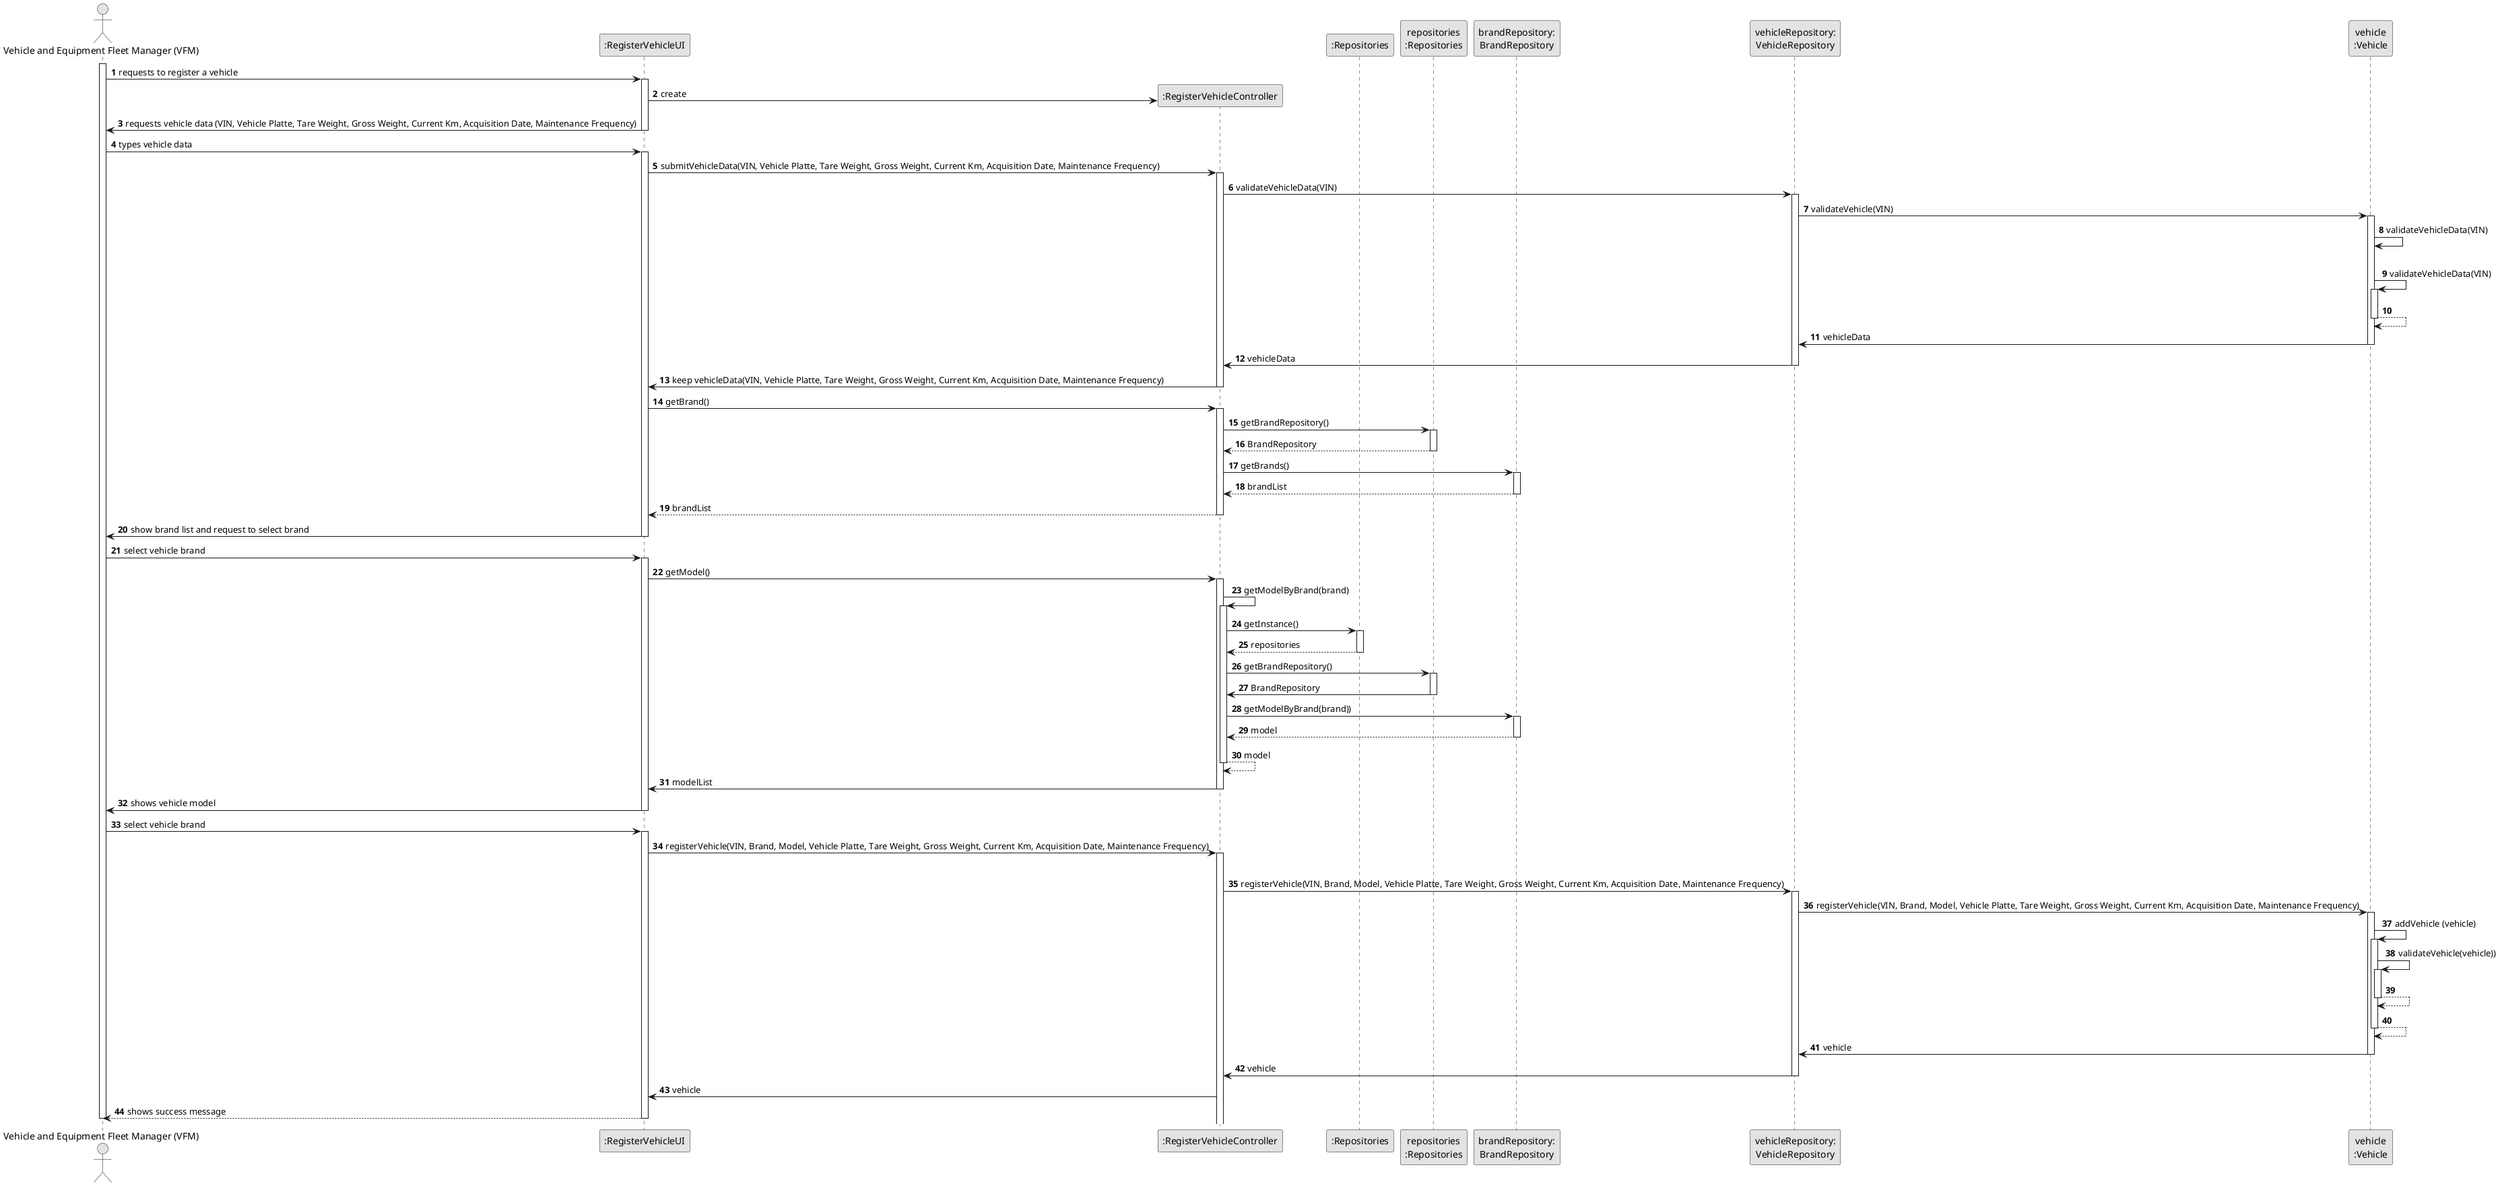 @startuml
skinparam monochrome true
skinparam packageStyle rectangle
skinparam shadowing false


autonumber

'hide footbox
actor "Vehicle and Equipment Fleet Manager (VFM)" as VFM
participant ":RegisterVehicleUI" as UI
participant ":RegisterVehicleController" as CTRL
participant ":Repositories" as RepositorySingleton
participant "repositories\n:Repositories" as PLAT
participant "brandRepository:\nBrandRepository" as BrandRepository
participant "vehicleRepository:\nVehicleRepository" as VehicleRepository
participant "vehicle\n:Vehicle" as VEI

activate VFM

    VFM -> UI : requests to register a vehicle
    activate UI

        UI -> CTRL** : create

        UI -> VFM : requests vehicle data (VIN, Vehicle Platte, Tare Weight, Gross Weight, Current Km, Acquisition Date, Maintenance Frequency)
    deactivate UI

    VFM -> UI : types vehicle data
    activate UI

        UI -> CTRL : submitVehicleData(VIN, Vehicle Platte, Tare Weight, Gross Weight, Current Km, Acquisition Date, Maintenance Frequency)
        activate CTRL

            CTRL -> VehicleRepository : validateVehicleData(VIN)
            activate VehicleRepository

                VehicleRepository -> VEI : validateVehicle(VIN)
                activate VEI

                    VEI -> VEI : validateVehicleData(VIN)

                    |||

                    VEI -> VEI : validateVehicleData(VIN)
                    activate VEI

                    VEI --> VEI
                    deactivate VEI

                VEI -> VehicleRepository : vehicleData
                deactivate VEI

            VehicleRepository -> CTRL : vehicleData
            deactivate VehicleRepository

        CTRL -> UI : keep vehicleData(VIN, Vehicle Platte, Tare Weight, Gross Weight, Current Km, Acquisition Date, Maintenance Frequency)
        deactivate CTRL

        UI -> CTRL : getBrand()
        activate CTRL

            CTRL -> PLAT : getBrandRepository()
            activate PLAT

                PLAT --> CTRL: BrandRepository
            deactivate PLAT

            CTRL -> BrandRepository : getBrands()
            activate BrandRepository

                BrandRepository --> CTRL : brandList
            deactivate BrandRepository

            CTRL --> UI : brandList
        deactivate CTRL

    UI -> VFM : show brand list and request to select brand
    deactivate UI

    VFM -> UI : select vehicle brand
    activate UI

    UI -> CTRL : getModel()
    activate CTRL

        CTRL -> CTRL : getModelByBrand(brand)
                    activate CTRL

                        CTRL -> RepositorySingleton : getInstance()
                        activate RepositorySingleton

                        RepositorySingleton --> CTRL: repositories
                        deactivate RepositorySingleton

                        CTRL -> PLAT : getBrandRepository()
                        activate PLAT

                        PLAT -> CTRL : BrandRepository
                        deactivate PLAT

                        CTRL -> BrandRepository : getModelByBrand(brand))
                        activate BrandRepository

                        BrandRepository --> CTRL : model
                        deactivate BrandRepository

                    CTRL --> CTRL : model
                    deactivate CTRL

        CTRL -> UI: modelList
        deactivate CTRL


        UI -> VFM : shows vehicle model
    deactivate UI

    VFM -> UI : select vehicle brand
    activate UI

        UI -> CTRL : registerVehicle(VIN, Brand, Model, Vehicle Platte, Tare Weight, Gross Weight, Current Km, Acquisition Date, Maintenance Frequency)
        activate CTRL


            |||
            CTRL -> VehicleRepository : registerVehicle(VIN, Brand, Model, Vehicle Platte, Tare Weight, Gross Weight, Current Km, Acquisition Date, Maintenance Frequency)
            activate VehicleRepository

                VehicleRepository -> VEI: registerVehicle(VIN, Brand, Model, Vehicle Platte, Tare Weight, Gross Weight, Current Km, Acquisition Date, Maintenance Frequency)
                activate VEI

                    VEI -> VEI: addVehicle (vehicle)
                    activate VEI

                    VEI -> VEI: validateVehicle(vehicle))
                    activate VEI

                    VEI --> VEI
                    deactivate VEI

                    VEI --> VEI
                    deactivate VEI

                VEI -> VehicleRepository: vehicle
                deactivate VEI

            VehicleRepository -> CTRL: vehicle
            deactivate VehicleRepository

            CTRL -> UI: vehicle


        UI --> VFM : shows success message
    deactivate UI

deactivate VFM

@enduml
